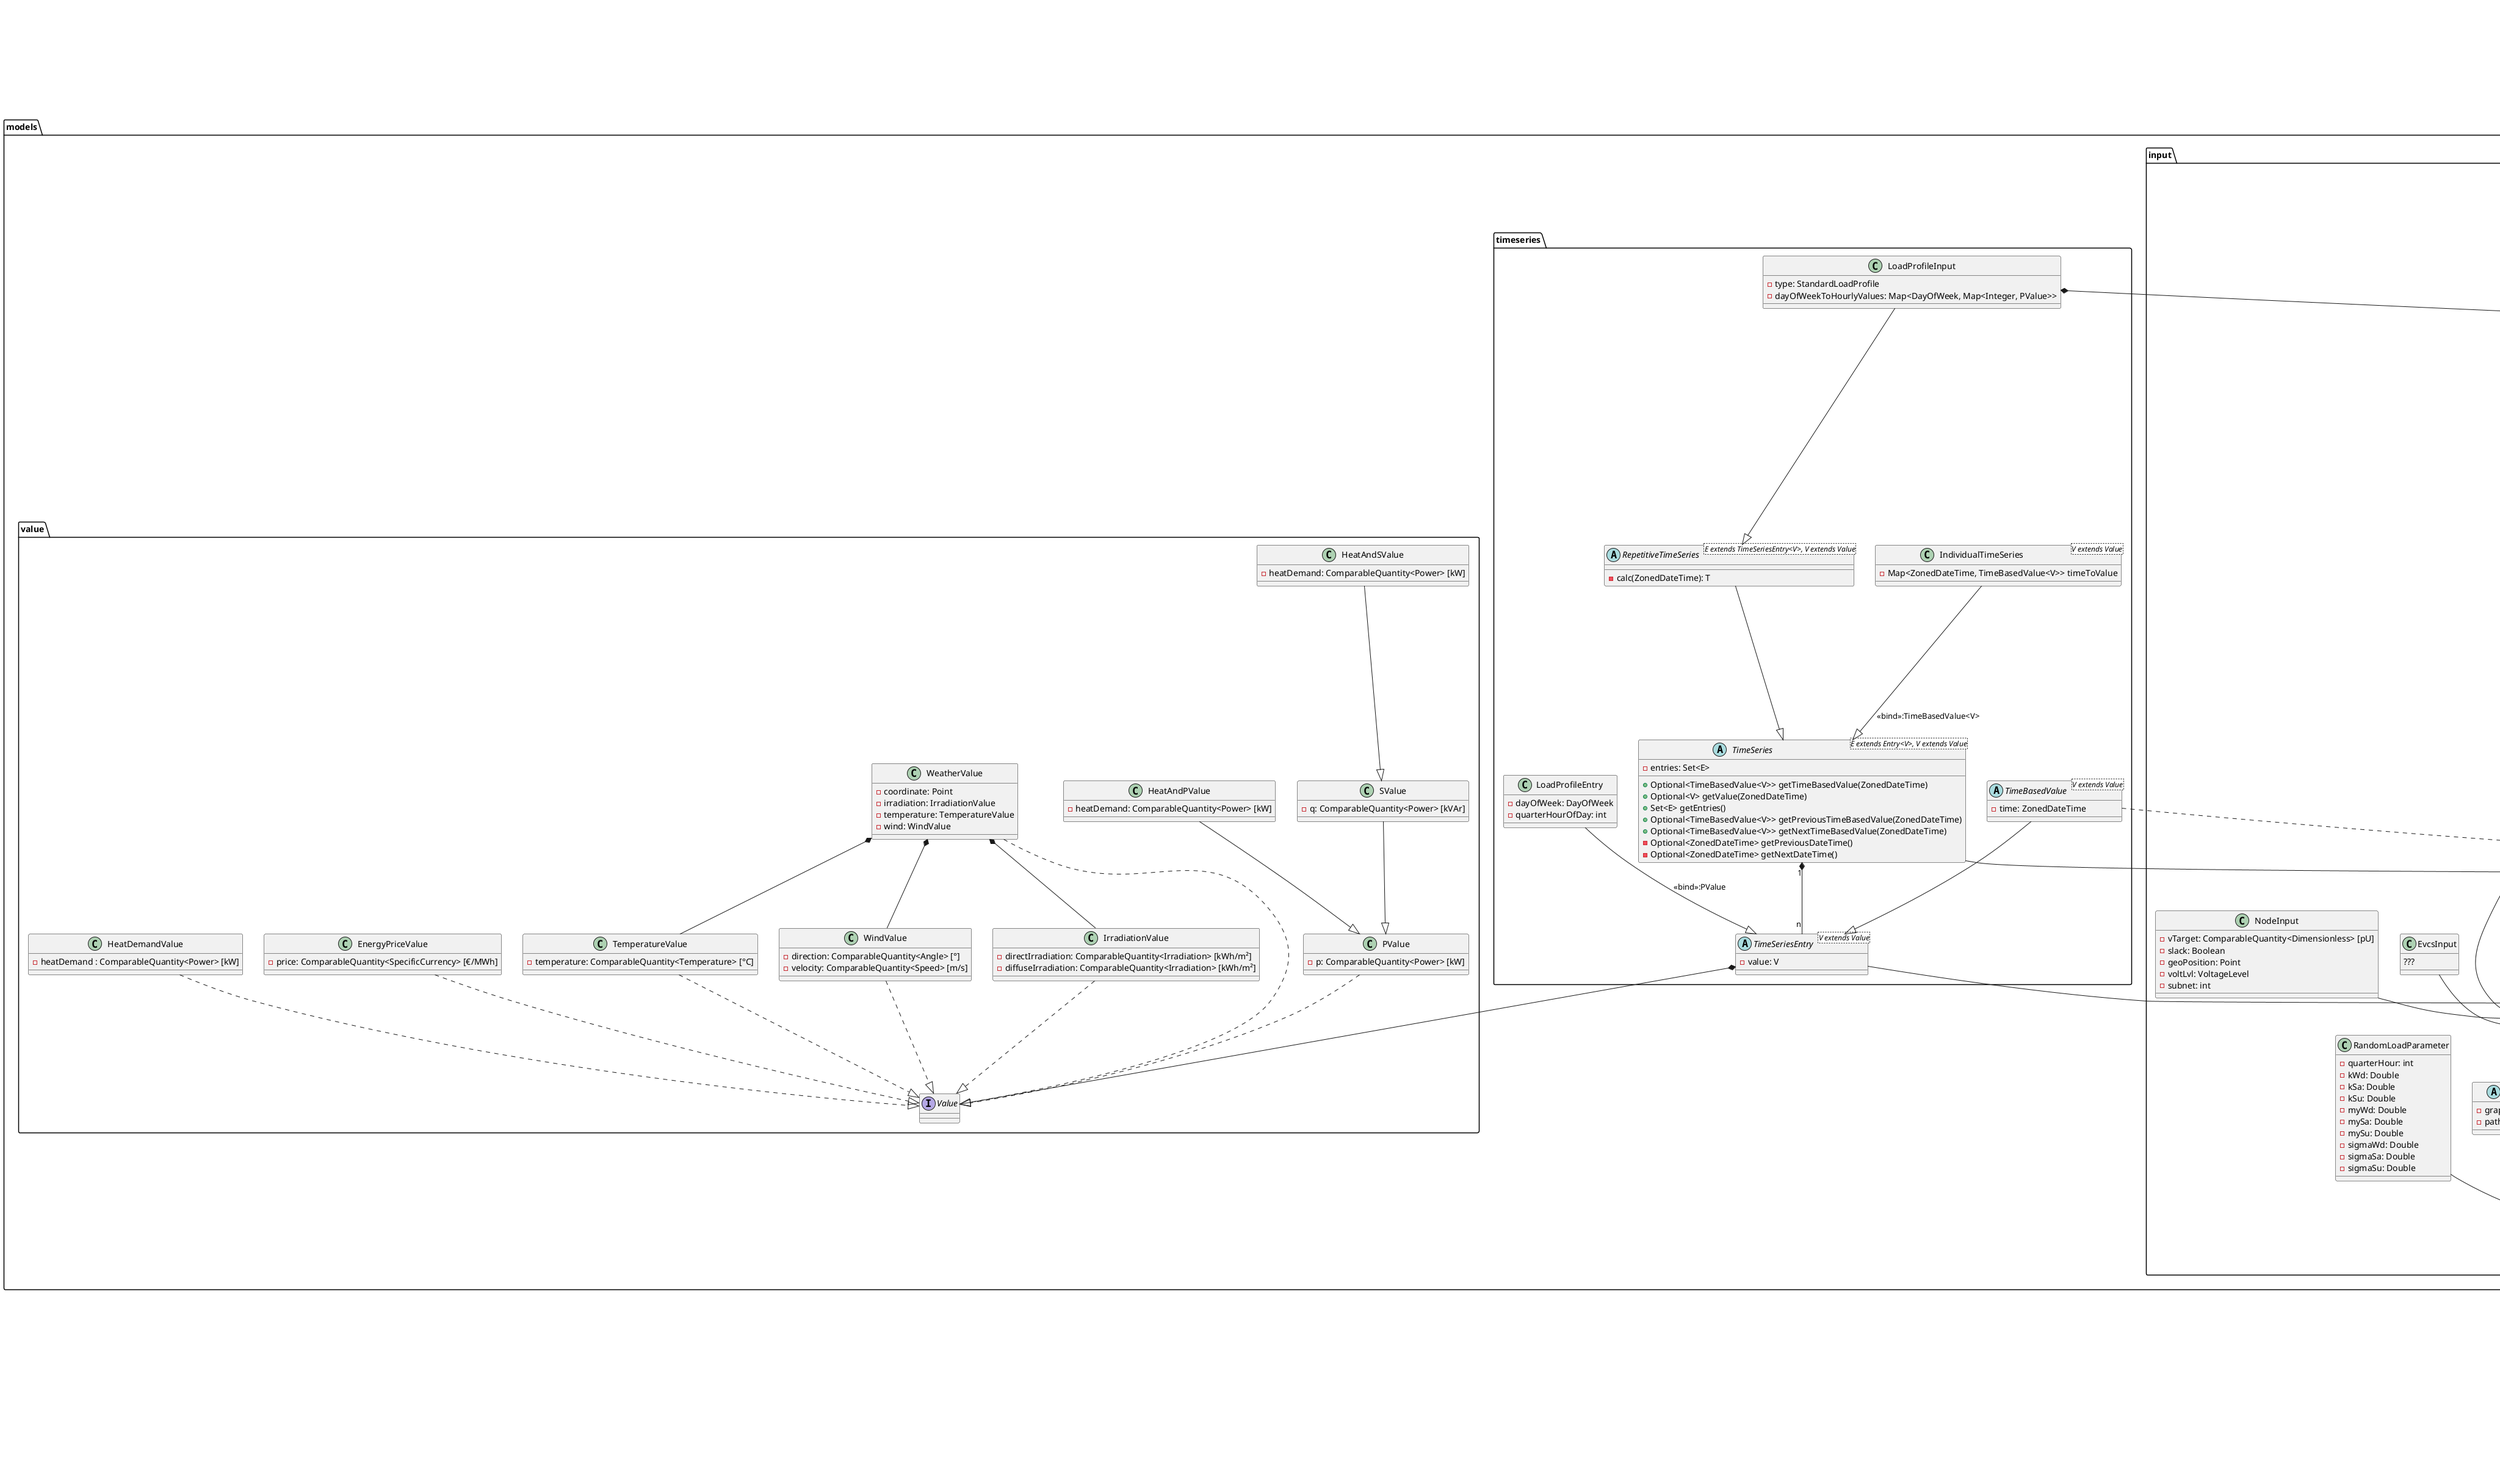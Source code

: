 @startuml
note "For better readability no getters are shown in the classes. Also the final attributes are not marked especially." as generalNote

interface Comparable<T>

interface StandardLoadProfile {
    + getKey: String
    + enum DefaultLoadProfiles
    + {static} parse(String): StandardLoadProfile
}

enum BdewLoadProfile {
    - key: String
    + {static} get(String): BdewLoadProfile
}
BdewLoadProfile ..|> StandardLoadProfile

abstract class UniqueEntity {
    + {static} UUID_FIELD_NAME: String
    - uuid: UUID
}

package result {
    abstract class ResultEntity
    UniqueEntity <|-- ResultEntity
}
note left of result : cf. separate UML diagram

package io.extractor {
    interface NestedEntity

    interface HasNodes {
        + allNodes(): List<NodeInput>
    }
    HasNodes --|> NestedEntity

    interface HasThermalBus {
        + getThermalBus(): ThermalBusInput
    }
    HasThermalBus --|> NestedEntity

    interface HasThermalStorage {
        + getThermalStorage(): ThermalStorageInput
    }
    HasThermalBus --|> NestedEntity

    interface HasType {
        + getType(): AssetTypeInput
    }
    HasType --|> NestedEntity

    interface HasLine {
        + getLine(): LineInput
    }
    HasLine --|> NestedEntity
}

interface Operable {
    + getOperationTime(): OperationTime
    + getOperator(): OperatorInput
    + inOperationOn(ZonedDateTime): boolean
}
Operable --|> NestedEntity

package models.input {
    abstract class InputEntity
    InputEntity --|> UniqueEntity

    class OperatorInput {
        + {static} NO_OPERATOR_ASSIGNED: OperatorInput
        - name: String
    }
    OperatorInput --|> InputEntity

    abstract class GraphicInput {
        - graphicLayer: String
        - path: LineString
    }
    GraphicInput --|> InputEntity

    class NodeGraphicInput {
        - node: NodeInput
        - point: Point
    }
    NodeGraphicInput --|> GraphicInput
    NodeGraphicInput ..|> HasNodes

    class LineGraphicInput {
        - line: LineInput
    }
    LineGraphicInput --|> GraphicInput
    LineGraphicInput ..|> HasLine

    abstract class AssetInput {
        - id: String
        - operationTime: OperationTime
        - operator: OperatorInput
    }
    AssetInput --|> InputEntity
    AssetInput ..|> Operable

    class EvcsInput {
        ???
    }
    EvcsInput --|> AssetInput

    class NodeInput {
        - vTarget: ComparableQuantity<Dimensionless> [pU]
        - slack: Boolean
        - geoPosition: Point
        - voltLvl: VoltageLevel
        - subnet: int
    }
    NodeInput --|> AssetInput

    class MeasurementUnitInput {
        - node: NodeInput
        - vMag: Boolean [default f]
        - vAng: Boolean [default f]
        - p: Boolean [default f]
        - q: Boolean [default f]
    }
    MeasurementUnitInput --|> AssetInput
    MeasurementUnitInput ..|> HasNodes

    class RandomLoadParameter {
        - quarterHour: int
        - kWd: Double
        - kSa: Double
        - kSu: Double
        - myWd: Double
        - mySa: Double
        - mySu: Double
        - sigmaWd: Double
        - sigmaSa: Double
        - sigmaSu: Double
    }
    RandomLoadParameter --|> InputEntity

    abstract class AssetTypeInput {
        - id: String
    }
    AssetTypeInput --|> InputEntity

    package connector {
        package type {
            class LineTypeInput {
                - r: ComparableQuantity<SpecificResistance> [Ohm/km]
                - x: ComparableQuantity<SpecificResistance> [Ohm/km]
                - g: ComparableQuantity<SpecificConductance> [µS/km]
                - b: ComparableQuantity<SpecificConductance> [µS/km]
                - iMax: ComparableQuantity<ElectricCurrent> [A]
                - vRated: ComparableQuantity<ElectricPotential> [kV]
            }
            LineTypeInput --|> AssetTypeInput

            class Transformer2WTypeInput {
                - sRated: ComparableQuantity<Power> [MVA]
                - vRatedA: ComparableQuantity<ElectricPotential> [kV]
                - vRatedB: ComparableQuantity<ElectricPotential> [kV]
                - rSc: ComparableQuantity<ElectricalResistance> [Ohm]
                - xSc: ComparableQuantity<ElectricalResistance> [Ohm]
                - gM: ComparableQuantity<ElectricalConductance> [nS]
                - bM: ComparableQuantity<ElectricalConductance> [nS]
                - dV: ComparableQuantity<Dimensionless> [%]
                - dPhi: ComparableQuantity<Angle> [°]
                - tapSide: boolean
                - tapNeutr: int
                - tapMin: int
                - tapMax: int
            }
            Transformer2WTypeInput --|> AssetTypeInput

            class Transformer3WTypeInput {
                - vRatedA: ComparableQuantity<ElectricPotential> [kV]
                - vRatedB: ComparableQuantity<ElectricPotential> [kV]
                - vRatedC: ComparableQuantity<ElectricPotential> [kV]
                - rScA: ComparableQuantity<ElectricalResistance> [Ohm]
                - rScB: ComparableQuantity<ElectricalResistance> [Ohm]
                - rScC: ComparableQuantity<ElectricalResistance> [Ohm]
                - xScA: ComparableQuantity<ElectricalResistance> [Ohm]
                - xScB: ComparableQuantity<ElectricalResistance> [Ohm]
                - xScC: ComparableQuantity<ElectricalResistance> [Ohm]
                - gM: ComparableQuantity<ElectricalConductance> [nS]
                - bM: ComparableQuantity<ElectricalConductance> [nS]
                - sRatedA: ComparableQuantity<Power> [MVA]
                - sRatedB: ComparableQuantity<Power> [MVA]
                - sRatedC: ComparableQuantity<Power> [MVA]
                - dV: ComparableQuantity<Dimensionless> [%]
                - dPhi: ComparableQuantity<Angle> [°]
                - tapNeutr: int
                - tapMin: int
                - tapMax: int
            }
            Transformer3WTypeInput --|> AssetTypeInput
        }

        abstract class ConnectorInput {
            - nodeA: NodeInput
            - nodeB: NodeInput
            - parallelDevices: int
        }
        ConnectorInput --|> AssetInput
        ConnectorInput ..|> HasNodes

        class SwitchInput {
            - closed: Boolean
        }
        SwitchInput --|> ConnectorInput

        class LineInput {
            - type: LineTypeInput
            - length: ComparableQuantity<Length> [km]
            - olm: OlmCharacteristicInput
            - geoPosition: LineString
        }
        LineInput --|> ConnectorInput
        LineInput ..|> HasType

        abstract TransformerInput {
            - tapPos: int
            - autoTap: Boolean
        }
        TransformerInput --|> ConnectorInput

        class Transformer2WInput {
            - type: Transformer2WTypeInput
        }
        Transformer2WInput --|> TransformerInput
        Transformer2WInput ..|> HasType

        class Transformer3WInput {
            - nodeC: NodeInput
            - nodeInternal: NodeInput
            - type: Transformer3WTypeInput
        }
        Transformer3WInput --|> TransformerInput
        Transformer3WInput ..|> HasType
    }

    package system {
        package type {
            abstract class SystemParticipantTypeInput {
                - capex: ComparableQuantity<Currency> [€]
                - opex: ComparableQuantity<EnergyPrice> [€/MWh]
                - sRated: ComparableQuantity<Power> [kVA]
                - cosphiRated: Double
            }
            SystemParticipantTypeInput --|> AssetTypeInput

            class BmTypeInput {
                - etaConv: ComparableQuantity<Dimensionless> [%]
                - activePowerGradient: ComparableQuantity<DimensionlessRate> [%/h]
            }
            BmTypeInput --|> SystemParticipantTypeInput

            class ChpTypeInput {
                - etaEl: ComparableQuantity<Dimensionless> [%]
                - etaTh: ComparableQuantity<Dimensionless> [%]
                - pThermal: ComparableQuantity<Power> [kW]
                - pOwn: ComparableQuantity<Power> [kW]
            }
            ChpTypeInput --|> SystemParticipantTypeInput

            class EvTypeInput {
                - eStorage: ComparableQuantity<Energy> [kWh]
                - eCons: ComparableQuantity<SpecificEnergy> [kWh/km]
            }
            EvTypeInput --|> SystemParticipantTypeInput

            class HpTypeInput {
                - pThermal: ComparableQuantity<Power> [kW]
            }
            HpTypeInput --|> SystemParticipantTypeInput

            class StorageTypeInput {
                - eStorage: ComparableQuantity<Energy> [kWh]
                - pMax: ComparableQuantity<Power> [kW]
                - activePowerGradient: ComparableQuantity<DimensionlessRate> [%/h]
                - eta: ComparableQuantity<Dimensionless> [%]
                - dod: ComparableQuantity<Dimensionless> [%]
                - lifeTime: ComparableQuantity<Time> [h]
                - lifeCycle: int
            }
            StorageTypeInput --|> SystemParticipantTypeInput

            class WecTypeInput {
                - cpCharacteristic: WecCharacteristicInput
                - etaConv: ComparableQuantity<Dimensionless> [%]
                - rotorArea: ComparableQuantity<Area> [m²]
                - hubHeight: ComparableQuantity<Length> [m]
            }
            WecTypeInput --|> SystemParticipantTypeInput
        }

        abstract class SystemParticipantInput {
            - node: NodeInput
            - qCharacteristics: ReactivePowerCharacteristicInput
        }
        SystemParticipantInput --|> AssetInput
        SystemParticipantInput ..|> HasNodes

        class BmInput {
            - type: BmTypeInput
            - marketReaction: Boolean
            - costControlled: Boolean
            - feedInTariff: ComparableQuantity<SpecificCurrency> [€/MWh]
        }
        BmInput --|> SystemParticipantInput
        BmInput ..|> HasType

        class ChpInput {
            - thermalBus: ThermalBusInput
            - type: ChpTypeInput
            - thermalStorage: ThermalStorageInput
            - marketReaction: Boolean
        }
        ChpInput --|> SystemParticipantInput
        ChpInput ..|> HasThermalBus
        ChpInput ..|> HasType
        ChpInput ..|> HasThermalStorage

        class EvInput {
            - type: EvTypeInput
        }
        EvInput --|> SystemParticipantInput
        EvInput ..|> HasType

        class FixedFeedInInput {
            - sRated: ComparableQuantity<Power> [kVA]
            - cosphiRated: double
        }
        FixedFeedInInput --|> SystemParticipantInput

        class HpInput {
            - type: HpTypeInput
            - thermalBus: ThermalBusInput
        }
        HpInput --|> SystemParticipantInput
        HpInput ..|> HasType
        HpInput ..|> HasThermalBus

        class LoadInput {
            - standardLoadProfile: StandardLoadProfile
            - dsm: Boolean
            - sRated: ComparableQuantity<Power> [kVA]
            - eConsAnnual: ComparableQuantity<Energy> [kWh]
            - cosPhiRated: double
        }
        LoadInput --|> SystemParticipantInput

        class PvInput {
            - albedo: Double
            - azimuth: ComparableQuantity<Angle> [°]
            - etaConv: ComparableQuantity<Dimensionless> [%]
            - height: ComparableQuantity<Angle> [°]
            - kG: Double
            - kT: Double
            - marketReaction: Boolean
            - sRated: ComparableQuantity<Power> [kVA]
            - cosPhiRated: double
        }
        PvInput --|> SystemParticipantInput

        class StorageInput {
            - type: StorageTypeInput
            - behaviour: StorageStrategy
        }
        StorageInput --|> SystemParticipantInput
        StorageInput ..|> HasType

        class WecInput{
            - type: WecTypeInput
            - marketReaction: boolean
        }
        WecInput --|> SystemParticipantInput
        WecInput ..|> HasType
    }

    package thermal {
        class ThermalBusInput
        ThermalBusInput --|> AssetInput

        abstract class ThermalUnitInput {
            - thermalBus: ThermalBusInput
        }
        ThermalUnitInput --|> AssetInput
        ThermalUnitInput ..|> HasThermalBus

        abstract class ThermalSinkInput
        ThermalSinkInput --|> ThermalUnitInput

        class ThermalHouseInput {
            - ethCapa: ComparableQuantity<HeatCapacity> [kWh/K]
            - ethLosses: ComparableQuantity<ThermalConductance> [kW/K]
        }
        ThermalHouseInput --|> ThermalSinkInput

        abstract class ThermalStorageInput
        ThermalStorageInput --|> ThermalUnitInput

        class CylindricalStorageInput {
            - storageVolumeLvl: ComparableQuantity<Volume> [m³]
            - storageVolumeLvlMin: ComparableQuantity<Volume> [m³]
            - inletTemp: ComparableQuantity<Temperature> [°C]
            - returnTemp: ComparableQuantity<Temperature> [°C]
            - c: ComparableQuantity<SpecificHeatCapacity> [kWh/(K*m³)]
        }
        CylindricalStorageInput --|> ThermalStorageInput
    }
}

package models.value {
    interface Value

    class EnergyPriceValue {
        - price: ComparableQuantity<SpecificCurrency> [€/MWh]
    }
    EnergyPriceValue ..|> Value

    class HeatDemandValue {
        - heatDemand : ComparableQuantity<Power> [kW]
    }
    HeatDemandValue ..|> Value

    class PValue {
        - p: ComparableQuantity<Power> [kW]
    }
    PValue ..|> Value

    class HeatAndPValue {
        - heatDemand: ComparableQuantity<Power> [kW]
    }
    HeatAndPValue --|> PValue

    class SValue {
        - q: ComparableQuantity<Power> [kVAr]
    }
    SValue --|> PValue

    class HeatAndSValue {
        - heatDemand: ComparableQuantity<Power> [kW]
    }
    HeatAndSValue --|> SValue

    class IrradiationValue {
      - directIrradiation: ComparableQuantity<Irradiation> [kWh/m²]
      - diffuseIrradiation: ComparableQuantity<Irradiation> [kWh/m²]
    }
    IrradiationValue ..|> Value

    class TemperatureValue {
      - temperature: ComparableQuantity<Temperature> [°C]
    }
    TemperatureValue ..|> Value

    class WindValue {
      - direction: ComparableQuantity<Angle> [°]
      - velocity: ComparableQuantity<Speed> [m/s]
    }
    WindValue ..|> Value

    class WeatherValue {
      - coordinate: Point
      - irradiation: IrradiationValue
      - temperature: TemperatureValue
      - wind: WindValue
    }
    WeatherValue ..|> Value
    WeatherValue *-- IrradiationValue
    WeatherValue *-- TemperatureValue
    WeatherValue *-- WindValue
}

package models.timeseries {
    abstract class TimeSeries<E extends Entry<V>, V extends Value> {
        - entries: Set<E>
        + Optional<TimeBasedValue<V>> getTimeBasedValue(ZonedDateTime)
        + Optional<V> getValue(ZonedDateTime)
        + Set<E> getEntries()
        + Optional<TimeBasedValue<V>> getPreviousTimeBasedValue(ZonedDateTime)
        + Optional<TimeBasedValue<V>> getNextTimeBasedValue(ZonedDateTime)
        - Optional<ZonedDateTime> getPreviousDateTime()
        - Optional<ZonedDateTime> getNextDateTime()
    }
    TimeSeries --|> UniqueEntity
    TimeSeries "1" *-- "n" TimeSeriesEntry
    
    class IndividualTimeSeries<V extends Value> {
        - Map<ZonedDateTime, TimeBasedValue<V>> timeToValue
    }
    IndividualTimeSeries --|> TimeSeries: <<bind>>:TimeBasedValue<V>
    
    abstract class RepetitiveTimeSeries<E extends TimeSeriesEntry<V>, V extends Value> {
        - calc(ZonedDateTime): T
    }
    RepetitiveTimeSeries --|> TimeSeries
    
    class LoadProfileInput {
        - type: StandardLoadProfile
        - dayOfWeekToHourlyValues: Map<DayOfWeek, Map<Integer, PValue>>
    }
    LoadProfileInput --|> RepetitiveTimeSeries
    LoadProfileInput *-- StandardLoadProfile

    abstract class TimeSeriesEntry <V extends Value> {
        - value: V
    }
    TimeSeriesEntry --|> UniqueEntity
    TimeSeriesEntry *-- Value

    abstract class TimeBasedValue<V extends Value>{
        - time: ZonedDateTime
    }
    TimeBasedValue --|> TimeSeriesEntry
    TimeBasedValue ..|> Comparable: <<bind>>:<TimeBasedValue>

    class LoadProfileEntry {
        - dayOfWeek: DayOfWeek
        - quarterHourOfDay: int
    }
    LoadProfileEntry --|> TimeSeriesEntry: <<bind>>:PValue
}

class CharacteristicCoordinate <A extends Quantity<A>, O extends Quantity<O>> {
    - x: ComparableQuantity<A>
    - y: ComparableQuantity<O>
    + deSerialize(Int): String
}
CharacteristicCoordinate ..|> Comparable

abstract class CharacteristicInput <A extends Quantity<A>, O extends Quantity<O>> {
    - characteristicPrefix: String
    - decimalPlaces: int
    - points: SortedSet<CharacteristicCoordinate>
    + deSerialize(): String
    + {static} buildStartingRegex(String): String
    - extractCoordinateList(String): String
    - buildCoordinatesFromString(String, Unit<A>, Unit<O>): SortedSet<CharacteristicCoordinate<A, O>>
}
CharacteristicInput "1" *-- "n" CharacteristicCoordinate

class WecCharacteristicInput {
}
WecCharacteristicInput --|> CharacteristicInput: <<bind>>A::Power,O::Dimensionless

class EvCharacteristicInput {
}
EvCharacteristicInput --|> CharacteristicInput: <<bind>>A::Speed,O::Dimensionless

class OlmCharacteristicInput {
    + {static} CONSTANT_CHARACTERISTIC: OlmCharacteristicInput
}
OlmCharacteristicInput --|> CharacteristicInput: <<bind>>A::Speed,O::Dimensionless

abstract class ReactivePowerCharacteristic {
    + {static} parse(String): ReactivePowerCharacteristic
}
ReactivePowerCharacteristic --|> CharacteristicInput: <<bind>>A::Dimensionless,O::Dimensionless

class CosPhiFixed {
    + {static} CONSTANT_CHARACTERISTIC: CosPhiFixed
}
CosPhiFixed --|> ReactivePowerCharacteristic

class CosPhiP {
    + {static} CONSTANT_CHARACTERISTIC: CosPhiP
}
CosPhiP --|> ReactivePowerCharacteristic

class QV {
    + {static} CONSTANT_CHARACTERISTIC: QV
}
QV --|> ReactivePowerCharacteristic: <<bind>>A::Power

interface VoltageLevel

enum GermanVoltageLevel {
    HoeS,
    HS,
    MS,
    NS
}
GermanVoltageLevel ..|> VoltageLevel

@enduml